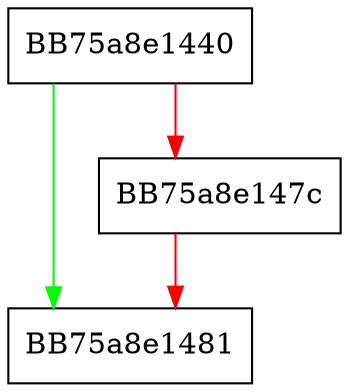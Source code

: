 digraph _Do_call {
  node [shape="box"];
  graph [splines=ortho];
  BB75a8e1440 -> BB75a8e1481 [color="green"];
  BB75a8e1440 -> BB75a8e147c [color="red"];
  BB75a8e147c -> BB75a8e1481 [color="red"];
}